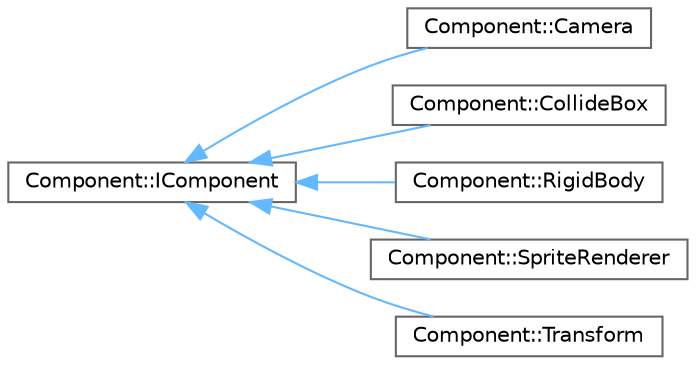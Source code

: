 digraph "Graphical Class Hierarchy"
{
 // LATEX_PDF_SIZE
  bgcolor="transparent";
  edge [fontname=Helvetica,fontsize=10,labelfontname=Helvetica,labelfontsize=10];
  node [fontname=Helvetica,fontsize=10,shape=box,height=0.2,width=0.4];
  rankdir="LR";
  Node0 [label="Component::IComponent",height=0.2,width=0.4,color="grey40", fillcolor="white", style="filled",URL="$class_component_1_1_i_component.html",tooltip=" "];
  Node0 -> Node1 [dir="back",color="steelblue1",style="solid"];
  Node1 [label="Component::Camera",height=0.2,width=0.4,color="grey40", fillcolor="white", style="filled",URL="$class_component_1_1_camera.html",tooltip=" "];
  Node0 -> Node2 [dir="back",color="steelblue1",style="solid"];
  Node2 [label="Component::CollideBox",height=0.2,width=0.4,color="grey40", fillcolor="white", style="filled",URL="$struct_component_1_1_collide_box.html",tooltip=" "];
  Node0 -> Node3 [dir="back",color="steelblue1",style="solid"];
  Node3 [label="Component::RigidBody",height=0.2,width=0.4,color="grey40", fillcolor="white", style="filled",URL="$class_component_1_1_rigid_body.html",tooltip=" "];
  Node0 -> Node4 [dir="back",color="steelblue1",style="solid"];
  Node4 [label="Component::SpriteRenderer",height=0.2,width=0.4,color="grey40", fillcolor="white", style="filled",URL="$class_component_1_1_sprite_renderer.html",tooltip=" "];
  Node0 -> Node5 [dir="back",color="steelblue1",style="solid"];
  Node5 [label="Component::Transform",height=0.2,width=0.4,color="grey40", fillcolor="white", style="filled",URL="$class_component_1_1_transform.html",tooltip=" "];
}
